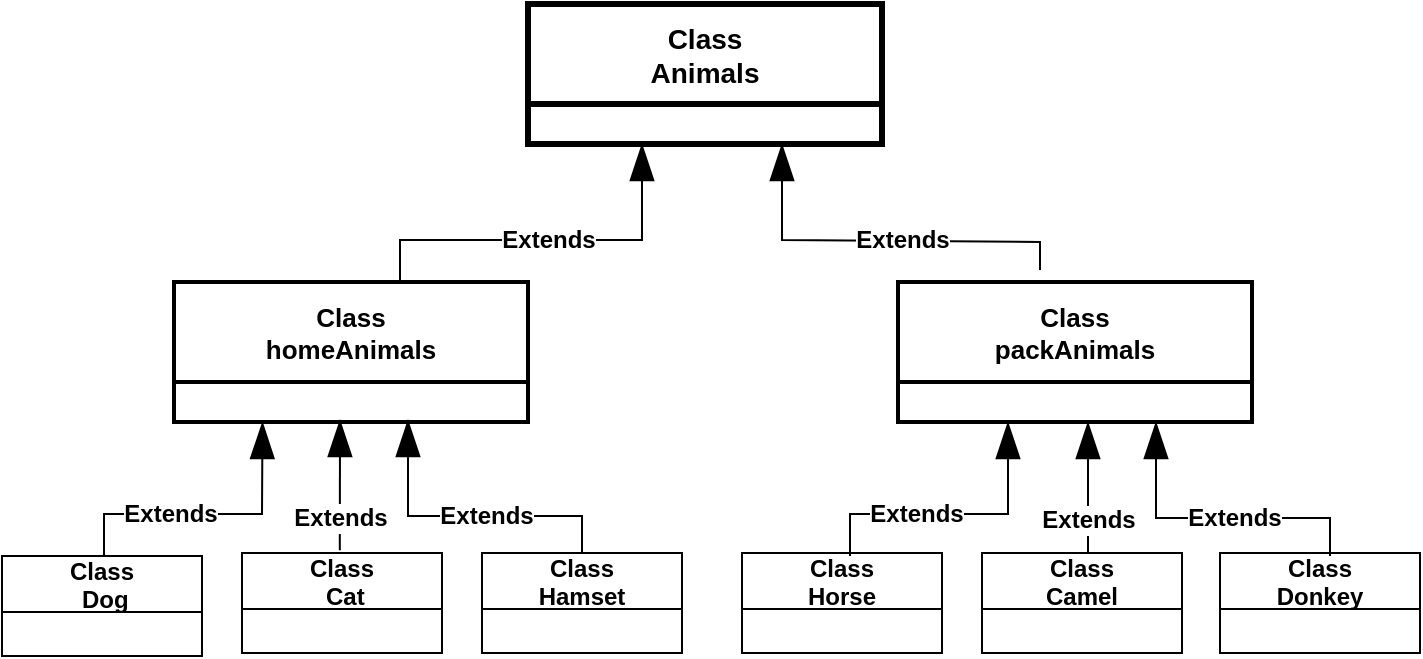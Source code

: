 <mxfile version="21.3.4" type="device">
  <diagram id="dT4_UAJD9KKSV2xhyDcy" name="Страница 1">
    <mxGraphModel dx="892" dy="694" grid="1" gridSize="10" guides="1" tooltips="1" connect="1" arrows="1" fold="1" page="0" pageScale="1" pageWidth="827" pageHeight="1169" math="0" shadow="0">
      <root>
        <mxCell id="0" />
        <mxCell id="1" parent="0" />
        <mxCell id="fX8kSdaLMVLi7RoWcLNR-5" value="Class &#xa;homeAnimals" style="swimlane;fontStyle=1;childLayout=stackLayout;horizontal=1;startSize=50;fillColor=none;horizontalStack=0;resizeParent=1;resizeParentMax=0;resizeLast=0;collapsible=1;marginBottom=0;fontSize=13;strokeWidth=2;" parent="1" vertex="1">
          <mxGeometry x="96" y="181" width="177" height="70" as="geometry" />
        </mxCell>
        <mxCell id="fX8kSdaLMVLi7RoWcLNR-13" value="&lt;b&gt;&lt;font style=&quot;font-size: 12px;&quot;&gt;Extends&lt;/font&gt;&lt;/b&gt;" style="endArrow=blockThin;endSize=16;endFill=1;html=1;rounded=0;strokeWidth=1;" parent="1" edge="1">
          <mxGeometry width="160" relative="1" as="geometry">
            <mxPoint x="209" y="181" as="sourcePoint" />
            <mxPoint x="330" y="112" as="targetPoint" />
            <Array as="points">
              <mxPoint x="209" y="160" />
              <mxPoint x="330" y="160" />
            </Array>
          </mxGeometry>
        </mxCell>
        <mxCell id="fX8kSdaLMVLi7RoWcLNR-14" value="&lt;font style=&quot;font-size: 12px;&quot;&gt;&lt;b&gt;Extends&lt;/b&gt;&lt;/font&gt;" style="endArrow=blockThin;endSize=16;endFill=1;html=1;rounded=0;" parent="1" edge="1">
          <mxGeometry x="-0.131" width="160" relative="1" as="geometry">
            <mxPoint x="529" y="175" as="sourcePoint" />
            <mxPoint x="400" y="112" as="targetPoint" />
            <Array as="points">
              <mxPoint x="529" y="161" />
              <mxPoint x="400" y="160" />
            </Array>
            <mxPoint as="offset" />
          </mxGeometry>
        </mxCell>
        <mxCell id="fX8kSdaLMVLi7RoWcLNR-15" value="Class&#xa; Dog" style="swimlane;fontStyle=1;childLayout=stackLayout;horizontal=1;startSize=28;fillColor=none;horizontalStack=0;resizeParent=1;resizeParentMax=0;resizeLast=0;collapsible=1;marginBottom=0;" parent="1" vertex="1">
          <mxGeometry x="10" y="318" width="100" height="50" as="geometry" />
        </mxCell>
        <mxCell id="fX8kSdaLMVLi7RoWcLNR-27" value="&lt;b&gt;&lt;font style=&quot;font-size: 12px;&quot;&gt;Extends&lt;/font&gt;&lt;/b&gt;" style="endArrow=blockThin;endSize=16;endFill=1;html=1;rounded=0;exitX=0.489;exitY=-0.027;exitDx=0;exitDy=0;exitPerimeter=0;" parent="1" source="2d22T7swOTkd5zDSLxT2-4" edge="1">
          <mxGeometry x="-0.508" width="160" relative="1" as="geometry">
            <mxPoint x="179" y="313" as="sourcePoint" />
            <mxPoint x="179" y="250" as="targetPoint" />
            <mxPoint as="offset" />
          </mxGeometry>
        </mxCell>
        <mxCell id="2d22T7swOTkd5zDSLxT2-2" value="Class &#xa;packAnimals" style="swimlane;fontStyle=1;childLayout=stackLayout;horizontal=1;startSize=50;fillColor=none;horizontalStack=0;resizeParent=1;resizeParentMax=0;resizeLast=0;collapsible=1;marginBottom=0;fontSize=13;strokeWidth=2;" vertex="1" parent="1">
          <mxGeometry x="458" y="181" width="177" height="70" as="geometry" />
        </mxCell>
        <mxCell id="2d22T7swOTkd5zDSLxT2-3" value="Class &#xa;Animals" style="swimlane;fontStyle=1;childLayout=stackLayout;horizontal=1;startSize=50;fillColor=none;horizontalStack=0;resizeParent=1;resizeParentMax=0;resizeLast=0;collapsible=1;marginBottom=0;strokeWidth=3;fontSize=14;spacing=2;" vertex="1" parent="1">
          <mxGeometry x="273" y="42" width="177" height="70" as="geometry" />
        </mxCell>
        <mxCell id="2d22T7swOTkd5zDSLxT2-4" value="Class&#xa; Cat" style="swimlane;fontStyle=1;childLayout=stackLayout;horizontal=1;startSize=28;fillColor=none;horizontalStack=0;resizeParent=1;resizeParentMax=0;resizeLast=0;collapsible=1;marginBottom=0;" vertex="1" parent="1">
          <mxGeometry x="130" y="316.5" width="100" height="50" as="geometry" />
        </mxCell>
        <mxCell id="2d22T7swOTkd5zDSLxT2-5" value="Class&#xa;Hamset" style="swimlane;fontStyle=1;childLayout=stackLayout;horizontal=1;startSize=28;fillColor=none;horizontalStack=0;resizeParent=1;resizeParentMax=0;resizeLast=0;collapsible=1;marginBottom=0;" vertex="1" parent="1">
          <mxGeometry x="250" y="316.5" width="100" height="50" as="geometry" />
        </mxCell>
        <mxCell id="2d22T7swOTkd5zDSLxT2-6" value="&lt;b&gt;&lt;font style=&quot;font-size: 12px;&quot;&gt;Extends&lt;/font&gt;&lt;/b&gt;" style="endArrow=blockThin;endSize=16;endFill=1;html=1;rounded=0;strokeWidth=1;entryX=0.25;entryY=1;entryDx=0;entryDy=0;" edge="1" parent="1" target="fX8kSdaLMVLi7RoWcLNR-5">
          <mxGeometry x="-0.263" width="160" relative="1" as="geometry">
            <mxPoint x="61" y="318" as="sourcePoint" />
            <mxPoint x="150" y="251" as="targetPoint" />
            <Array as="points">
              <mxPoint x="61" y="297" />
              <mxPoint x="140" y="297" />
            </Array>
            <mxPoint as="offset" />
          </mxGeometry>
        </mxCell>
        <mxCell id="2d22T7swOTkd5zDSLxT2-7" value="Class&#xa;Horse" style="swimlane;fontStyle=1;childLayout=stackLayout;horizontal=1;startSize=28;fillColor=none;horizontalStack=0;resizeParent=1;resizeParentMax=0;resizeLast=0;collapsible=1;marginBottom=0;" vertex="1" parent="1">
          <mxGeometry x="380" y="316.5" width="100" height="50" as="geometry" />
        </mxCell>
        <mxCell id="2d22T7swOTkd5zDSLxT2-8" value="Class&#xa;Camel" style="swimlane;fontStyle=1;childLayout=stackLayout;horizontal=1;startSize=28;fillColor=none;horizontalStack=0;resizeParent=1;resizeParentMax=0;resizeLast=0;collapsible=1;marginBottom=0;" vertex="1" parent="1">
          <mxGeometry x="500" y="316.5" width="100" height="50" as="geometry" />
        </mxCell>
        <mxCell id="2d22T7swOTkd5zDSLxT2-9" value="Class&#xa;Donkey" style="swimlane;fontStyle=1;childLayout=stackLayout;horizontal=1;startSize=28;fillColor=none;horizontalStack=0;resizeParent=1;resizeParentMax=0;resizeLast=0;collapsible=1;marginBottom=0;" vertex="1" parent="1">
          <mxGeometry x="619" y="316.5" width="100" height="50" as="geometry" />
        </mxCell>
        <mxCell id="2d22T7swOTkd5zDSLxT2-10" value="&lt;font style=&quot;font-size: 12px;&quot;&gt;&lt;b&gt;Extends&lt;/b&gt;&lt;/font&gt;" style="endArrow=blockThin;endSize=16;endFill=1;html=1;rounded=0;exitX=0.5;exitY=0;exitDx=0;exitDy=0;" edge="1" parent="1" source="2d22T7swOTkd5zDSLxT2-5">
          <mxGeometry x="-0.131" width="160" relative="1" as="geometry">
            <mxPoint x="300" y="310" as="sourcePoint" />
            <mxPoint x="213" y="250" as="targetPoint" />
            <Array as="points">
              <mxPoint x="300" y="298" />
              <mxPoint x="213" y="298" />
            </Array>
            <mxPoint as="offset" />
          </mxGeometry>
        </mxCell>
        <mxCell id="2d22T7swOTkd5zDSLxT2-11" value="&lt;b&gt;&lt;font style=&quot;font-size: 12px;&quot;&gt;Extends&lt;/font&gt;&lt;/b&gt;" style="endArrow=blockThin;endSize=16;endFill=1;html=1;rounded=0;strokeWidth=1;entryX=0.25;entryY=1;entryDx=0;entryDy=0;" edge="1" parent="1">
          <mxGeometry x="-0.263" width="160" relative="1" as="geometry">
            <mxPoint x="434" y="318" as="sourcePoint" />
            <mxPoint x="513" y="251" as="targetPoint" />
            <Array as="points">
              <mxPoint x="434" y="297" />
              <mxPoint x="513" y="297" />
            </Array>
            <mxPoint as="offset" />
          </mxGeometry>
        </mxCell>
        <mxCell id="2d22T7swOTkd5zDSLxT2-12" value="&lt;b&gt;&lt;font style=&quot;font-size: 12px;&quot;&gt;Extends&lt;/font&gt;&lt;/b&gt;" style="endArrow=blockThin;endSize=16;endFill=1;html=1;rounded=0;exitX=0.489;exitY=-0.027;exitDx=0;exitDy=0;exitPerimeter=0;" edge="1" parent="1">
          <mxGeometry x="-0.508" width="160" relative="1" as="geometry">
            <mxPoint x="553" y="316" as="sourcePoint" />
            <mxPoint x="553" y="251" as="targetPoint" />
            <mxPoint as="offset" />
          </mxGeometry>
        </mxCell>
        <mxCell id="2d22T7swOTkd5zDSLxT2-13" value="&lt;font style=&quot;font-size: 12px;&quot;&gt;&lt;b&gt;Extends&lt;/b&gt;&lt;/font&gt;" style="endArrow=blockThin;endSize=16;endFill=1;html=1;rounded=0;exitX=0.5;exitY=0;exitDx=0;exitDy=0;" edge="1" parent="1">
          <mxGeometry x="-0.131" width="160" relative="1" as="geometry">
            <mxPoint x="674" y="318" as="sourcePoint" />
            <mxPoint x="587" y="251" as="targetPoint" />
            <Array as="points">
              <mxPoint x="674" y="299" />
              <mxPoint x="587" y="299" />
            </Array>
            <mxPoint as="offset" />
          </mxGeometry>
        </mxCell>
      </root>
    </mxGraphModel>
  </diagram>
</mxfile>
